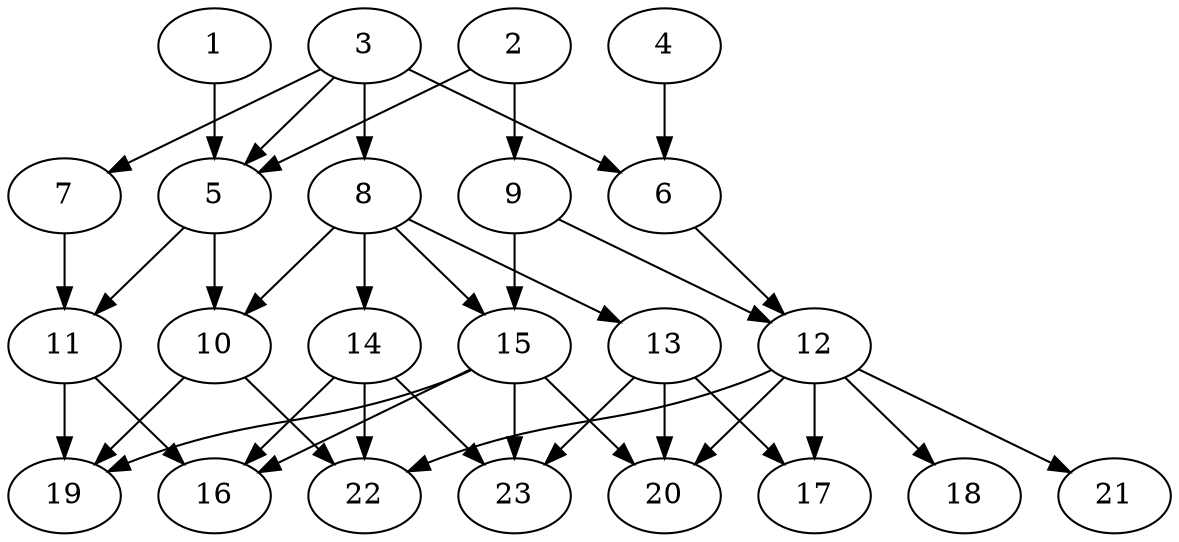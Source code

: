 // DAG (tier=2-normal, mode=compute, n=23, ccr=0.351, fat=0.683, density=0.513, regular=0.580, jump=0.151, mindata=524288, maxdata=8388608)
// DAG automatically generated by daggen at Sun Aug 24 16:33:33 2025
// /home/ermia/Project/Environments/daggen/bin/daggen --dot --ccr 0.351 --fat 0.683 --regular 0.580 --density 0.513 --jump 0.151 --mindata 524288 --maxdata 8388608 -n 23 
digraph G {
  1 [size="2742812999172513", alpha="0.10", expect_size="1371406499586256"]
  1 -> 5 [size ="87571707199488"]
  2 [size="198222184682058940416", alpha="0.06", expect_size="99111092341029470208"]
  2 -> 5 [size ="271972395122688"]
  2 -> 9 [size ="271972395122688"]
  3 [size="2173757533572606", alpha="0.18", expect_size="1086878766786303"]
  3 -> 5 [size ="53949621075968"]
  3 -> 6 [size ="53949621075968"]
  3 -> 7 [size ="53949621075968"]
  3 -> 8 [size ="53949621075968"]
  4 [size="2469571835461632000", alpha="0.19", expect_size="1234785917730816000"]
  4 -> 6 [size ="14616310579200"]
  5 [size="2682307425853728", alpha="0.18", expect_size="1341153712926864"]
  5 -> 10 [size ="105836584108032"]
  5 -> 11 [size ="105836584108032"]
  6 [size="22880593834945788", alpha="0.10", expect_size="11440296917472894"]
  6 -> 12 [size ="383566114455552"]
  7 [size="438111554293058240512", alpha="0.18", expect_size="219055777146529120256"]
  7 -> 11 [size ="461473172160512"]
  8 [size="2398819011472891", alpha="0.12", expect_size="1199409505736445"]
  8 -> 10 [size ="52093792550912"]
  8 -> 13 [size ="52093792550912"]
  8 -> 14 [size ="52093792550912"]
  8 -> 15 [size ="52093792550912"]
  9 [size="620257619629440", alpha="0.15", expect_size="310128809814720"]
  9 -> 12 [size ="13065290514432"]
  9 -> 15 [size ="13065290514432"]
  10 [size="18005118854281598", alpha="0.04", expect_size="9002559427140799"]
  10 -> 19 [size ="502022084231168"]
  10 -> 22 [size ="502022084231168"]
  11 [size="21701165732662640", alpha="0.04", expect_size="10850582866331320"]
  11 -> 16 [size ="9820744712192"]
  11 -> 19 [size ="9820744712192"]
  12 [size="5857174557632873", alpha="0.19", expect_size="2928587278816436"]
  12 -> 17 [size ="188710536609792"]
  12 -> 18 [size ="188710536609792"]
  12 -> 20 [size ="188710536609792"]
  12 -> 21 [size ="188710536609792"]
  12 -> 22 [size ="188710536609792"]
  13 [size="218534350639140352", alpha="0.11", expect_size="109267175319570176"]
  13 -> 17 [size ="307044024320000"]
  13 -> 20 [size ="307044024320000"]
  13 -> 23 [size ="307044024320000"]
  14 [size="1013694037632221184", alpha="0.19", expect_size="506847018816110592"]
  14 -> 16 [size ="8072869183488"]
  14 -> 22 [size ="8072869183488"]
  14 -> 23 [size ="8072869183488"]
  15 [size="63791331196421537792", alpha="0.14", expect_size="31895665598210768896"]
  15 -> 16 [size ="127721623519232"]
  15 -> 19 [size ="127721623519232"]
  15 -> 20 [size ="127721623519232"]
  15 -> 23 [size ="127721623519232"]
  16 [size="20558224747802688", alpha="0.03", expect_size="10279112373901344"]
  17 [size="64431044098523136000", alpha="0.08", expect_size="32215522049261568000"]
  18 [size="4937102466904350", alpha="0.20", expect_size="2468551233452175"]
  19 [size="409857157410362228736", alpha="0.09", expect_size="204928578705181114368"]
  20 [size="2635941204381925376", alpha="0.17", expect_size="1317970602190962688"]
  21 [size="70277290365288448000", alpha="0.10", expect_size="35138645182644224000"]
  22 [size="109147369272101568512", alpha="0.20", expect_size="54573684636050784256"]
  23 [size="334796649452781174784", alpha="0.18", expect_size="167398324726390587392"]
}